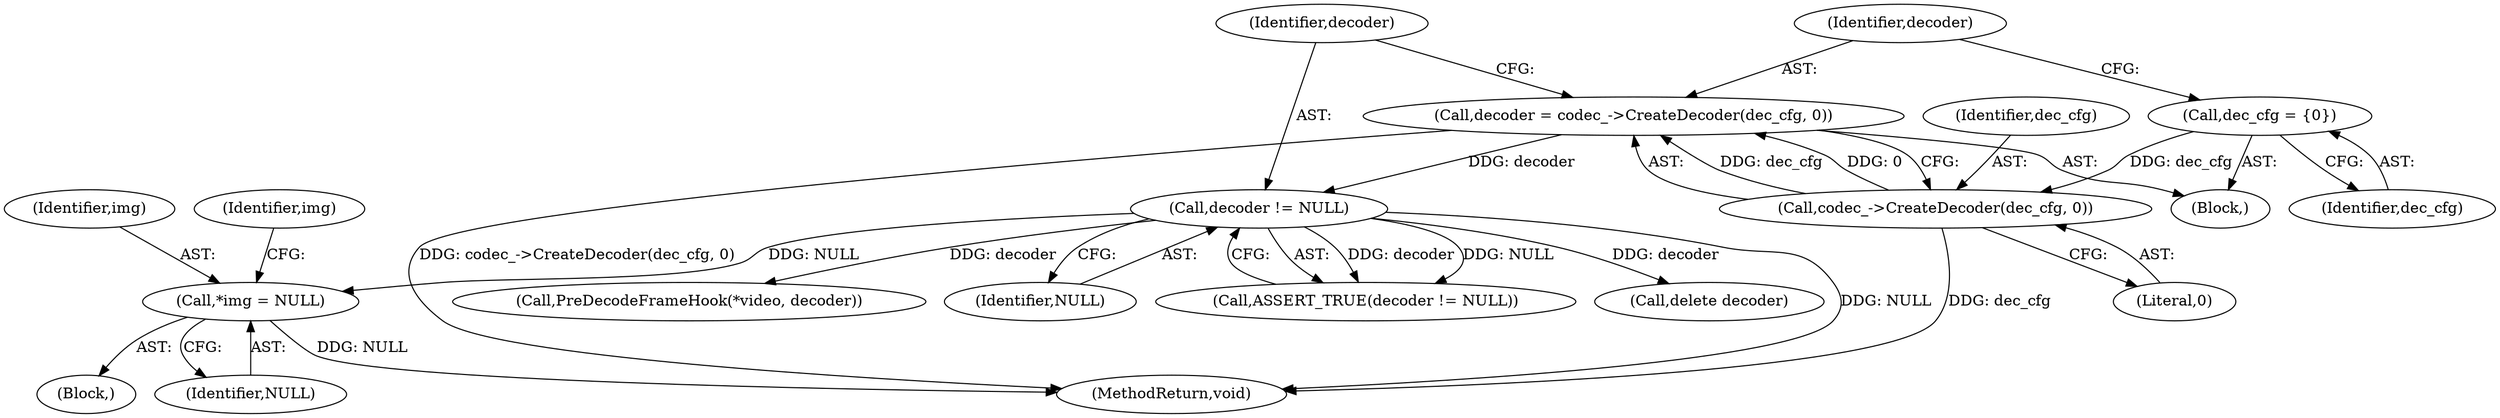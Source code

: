 digraph "1_Android_5a9753fca56f0eeb9f61e342b2fccffc364f9426_60@pointer" {
"1000140" [label="(Call,*img = NULL)"];
"1000112" [label="(Call,decoder != NULL)"];
"1000106" [label="(Call,decoder = codec_->CreateDecoder(dec_cfg, 0))"];
"1000108" [label="(Call,codec_->CreateDecoder(dec_cfg, 0))"];
"1000104" [label="(Call,dec_cfg = {0})"];
"1000109" [label="(Identifier,dec_cfg)"];
"1000114" [label="(Identifier,NULL)"];
"1000108" [label="(Call,codec_->CreateDecoder(dec_cfg, 0))"];
"1000141" [label="(Identifier,img)"];
"1000111" [label="(Call,ASSERT_TRUE(decoder != NULL))"];
"1000145" [label="(Identifier,img)"];
"1000113" [label="(Identifier,decoder)"];
"1000104" [label="(Call,dec_cfg = {0})"];
"1000153" [label="(MethodReturn,void)"];
"1000112" [label="(Call,decoder != NULL)"];
"1000106" [label="(Call,decoder = codec_->CreateDecoder(dec_cfg, 0))"];
"1000102" [label="(Block,)"];
"1000110" [label="(Literal,0)"];
"1000140" [label="(Call,*img = NULL)"];
"1000151" [label="(Call,delete decoder)"];
"1000105" [label="(Identifier,dec_cfg)"];
"1000119" [label="(Block,)"];
"1000120" [label="(Call,PreDecodeFrameHook(*video, decoder))"];
"1000142" [label="(Identifier,NULL)"];
"1000107" [label="(Identifier,decoder)"];
"1000140" -> "1000119"  [label="AST: "];
"1000140" -> "1000142"  [label="CFG: "];
"1000141" -> "1000140"  [label="AST: "];
"1000142" -> "1000140"  [label="AST: "];
"1000145" -> "1000140"  [label="CFG: "];
"1000140" -> "1000153"  [label="DDG: NULL"];
"1000112" -> "1000140"  [label="DDG: NULL"];
"1000112" -> "1000111"  [label="AST: "];
"1000112" -> "1000114"  [label="CFG: "];
"1000113" -> "1000112"  [label="AST: "];
"1000114" -> "1000112"  [label="AST: "];
"1000111" -> "1000112"  [label="CFG: "];
"1000112" -> "1000153"  [label="DDG: NULL"];
"1000112" -> "1000111"  [label="DDG: decoder"];
"1000112" -> "1000111"  [label="DDG: NULL"];
"1000106" -> "1000112"  [label="DDG: decoder"];
"1000112" -> "1000120"  [label="DDG: decoder"];
"1000112" -> "1000151"  [label="DDG: decoder"];
"1000106" -> "1000102"  [label="AST: "];
"1000106" -> "1000108"  [label="CFG: "];
"1000107" -> "1000106"  [label="AST: "];
"1000108" -> "1000106"  [label="AST: "];
"1000113" -> "1000106"  [label="CFG: "];
"1000106" -> "1000153"  [label="DDG: codec_->CreateDecoder(dec_cfg, 0)"];
"1000108" -> "1000106"  [label="DDG: dec_cfg"];
"1000108" -> "1000106"  [label="DDG: 0"];
"1000108" -> "1000110"  [label="CFG: "];
"1000109" -> "1000108"  [label="AST: "];
"1000110" -> "1000108"  [label="AST: "];
"1000108" -> "1000153"  [label="DDG: dec_cfg"];
"1000104" -> "1000108"  [label="DDG: dec_cfg"];
"1000104" -> "1000102"  [label="AST: "];
"1000104" -> "1000105"  [label="CFG: "];
"1000105" -> "1000104"  [label="AST: "];
"1000107" -> "1000104"  [label="CFG: "];
}

